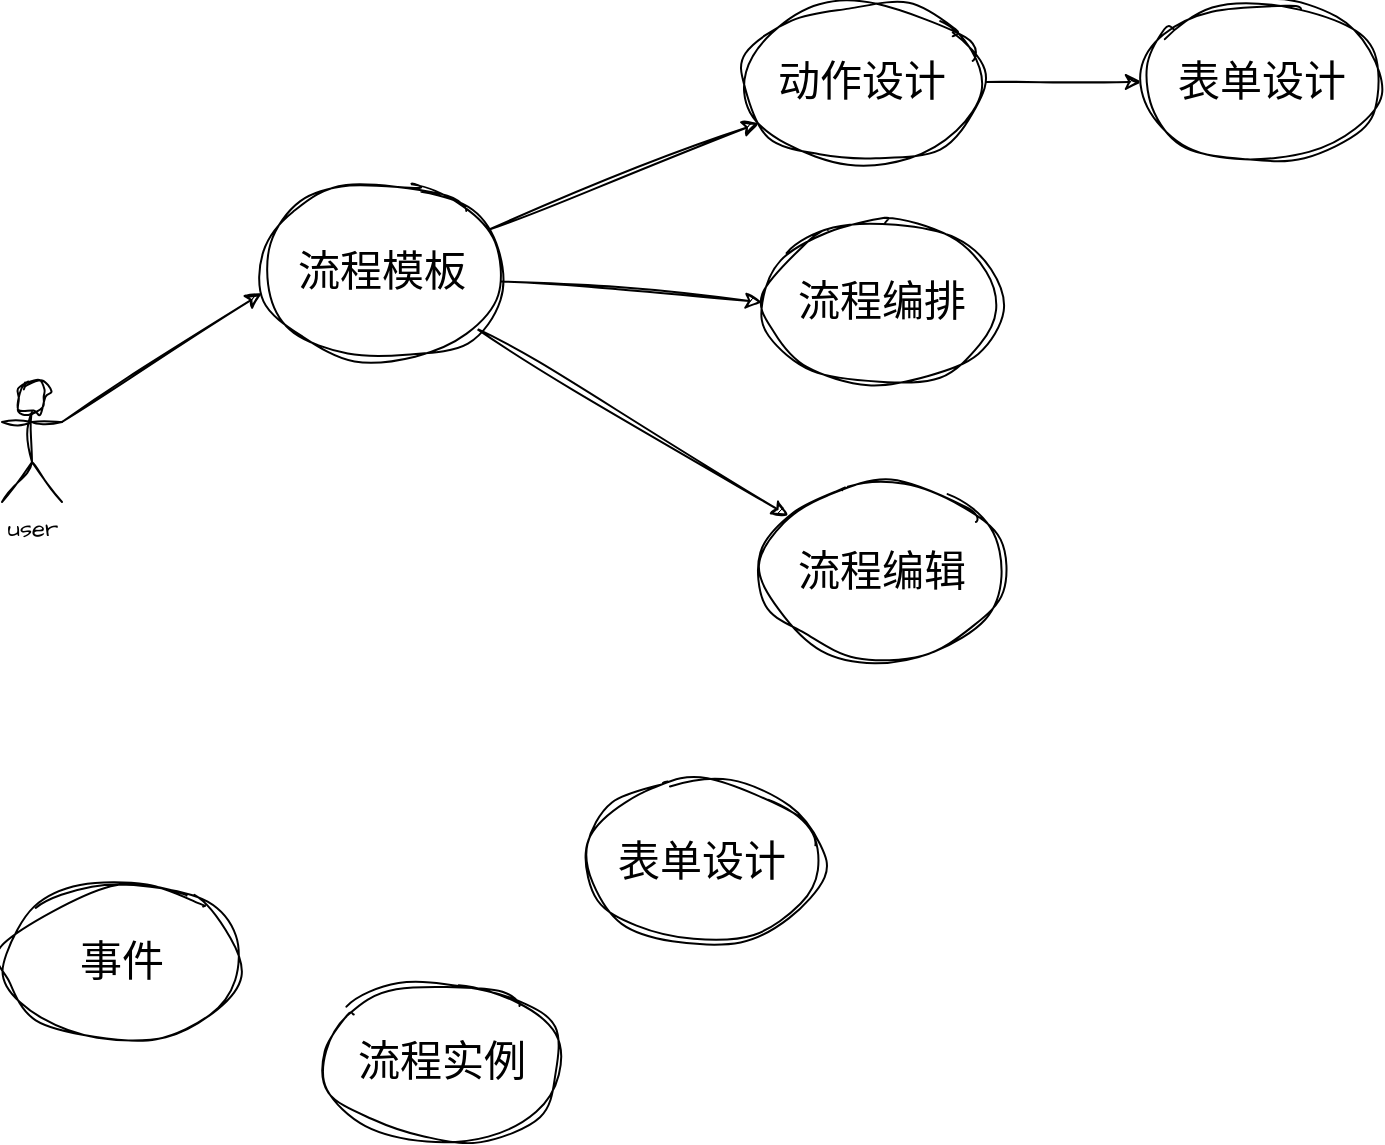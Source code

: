 <mxfile version="24.6.4" type="github">
  <diagram name="第 1 页" id="EiqTFw-xltYCKg7H38Jd">
    <mxGraphModel dx="1272" dy="695" grid="1" gridSize="10" guides="1" tooltips="1" connect="1" arrows="1" fold="1" page="1" pageScale="1" pageWidth="827" pageHeight="1169" math="0" shadow="0">
      <root>
        <mxCell id="0" />
        <mxCell id="1" parent="0" />
        <mxCell id="HZLF1IvFLTYPAJLv_PLA-14" value="" style="rounded=0;sketch=1;hachureGap=4;jiggle=2;curveFitting=1;orthogonalLoop=1;jettySize=auto;html=1;fontFamily=Architects Daughter;fontSource=https%3A%2F%2Ffonts.googleapis.com%2Fcss%3Ffamily%3DArchitects%2BDaughter;" edge="1" parent="1" source="HZLF1IvFLTYPAJLv_PLA-1" target="HZLF1IvFLTYPAJLv_PLA-4">
          <mxGeometry relative="1" as="geometry" />
        </mxCell>
        <mxCell id="HZLF1IvFLTYPAJLv_PLA-18" style="rounded=0;sketch=1;hachureGap=4;jiggle=2;curveFitting=1;orthogonalLoop=1;jettySize=auto;html=1;entryX=0;entryY=0.5;entryDx=0;entryDy=0;fontFamily=Architects Daughter;fontSource=https%3A%2F%2Ffonts.googleapis.com%2Fcss%3Ffamily%3DArchitects%2BDaughter;" edge="1" parent="1" source="HZLF1IvFLTYPAJLv_PLA-1" target="HZLF1IvFLTYPAJLv_PLA-16">
          <mxGeometry relative="1" as="geometry" />
        </mxCell>
        <mxCell id="HZLF1IvFLTYPAJLv_PLA-24" value="" style="edgeStyle=none;shape=connector;rounded=0;sketch=1;hachureGap=4;jiggle=2;curveFitting=1;orthogonalLoop=1;jettySize=auto;html=1;strokeColor=default;align=center;verticalAlign=middle;fontFamily=Architects Daughter;fontSource=https%3A%2F%2Ffonts.googleapis.com%2Fcss%3Ffamily%3DArchitects%2BDaughter;fontSize=11;fontColor=default;labelBackgroundColor=default;endArrow=classic;" edge="1" parent="1" source="HZLF1IvFLTYPAJLv_PLA-1" target="HZLF1IvFLTYPAJLv_PLA-23">
          <mxGeometry relative="1" as="geometry" />
        </mxCell>
        <mxCell id="HZLF1IvFLTYPAJLv_PLA-1" value="&lt;font style=&quot;font-size: 21px;&quot;&gt;流程模板&lt;/font&gt;" style="ellipse;whiteSpace=wrap;html=1;sketch=1;hachureGap=4;jiggle=2;curveFitting=1;fontFamily=Architects Daughter;fontSource=https%3A%2F%2Ffonts.googleapis.com%2Fcss%3Ffamily%3DArchitects%2BDaughter;" vertex="1" parent="1">
          <mxGeometry x="170" y="120" width="120" height="90" as="geometry" />
        </mxCell>
        <mxCell id="HZLF1IvFLTYPAJLv_PLA-2" value="user" style="shape=umlActor;verticalLabelPosition=bottom;verticalAlign=top;html=1;outlineConnect=0;sketch=1;hachureGap=4;jiggle=2;curveFitting=1;fontFamily=Architects Daughter;fontSource=https%3A%2F%2Ffonts.googleapis.com%2Fcss%3Ffamily%3DArchitects%2BDaughter;" vertex="1" parent="1">
          <mxGeometry x="40" y="220" width="30" height="60" as="geometry" />
        </mxCell>
        <mxCell id="HZLF1IvFLTYPAJLv_PLA-3" value="&lt;font style=&quot;font-size: 21px;&quot;&gt;事件&lt;/font&gt;" style="ellipse;whiteSpace=wrap;html=1;sketch=1;hachureGap=4;jiggle=2;curveFitting=1;fontFamily=Architects Daughter;fontSource=https%3A%2F%2Ffonts.googleapis.com%2Fcss%3Ffamily%3DArchitects%2BDaughter;" vertex="1" parent="1">
          <mxGeometry x="40" y="470" width="120" height="80" as="geometry" />
        </mxCell>
        <mxCell id="HZLF1IvFLTYPAJLv_PLA-21" value="" style="rounded=0;sketch=1;hachureGap=4;jiggle=2;curveFitting=1;orthogonalLoop=1;jettySize=auto;html=1;fontFamily=Architects Daughter;fontSource=https%3A%2F%2Ffonts.googleapis.com%2Fcss%3Ffamily%3DArchitects%2BDaughter;" edge="1" parent="1" source="HZLF1IvFLTYPAJLv_PLA-4" target="HZLF1IvFLTYPAJLv_PLA-20">
          <mxGeometry relative="1" as="geometry" />
        </mxCell>
        <mxCell id="HZLF1IvFLTYPAJLv_PLA-4" value="&lt;font style=&quot;font-size: 21px;&quot;&gt;动作设计&lt;/font&gt;" style="ellipse;whiteSpace=wrap;html=1;sketch=1;hachureGap=4;jiggle=2;curveFitting=1;fontFamily=Architects Daughter;fontSource=https%3A%2F%2Ffonts.googleapis.com%2Fcss%3Ffamily%3DArchitects%2BDaughter;" vertex="1" parent="1">
          <mxGeometry x="410" y="30" width="120" height="80" as="geometry" />
        </mxCell>
        <mxCell id="HZLF1IvFLTYPAJLv_PLA-5" value="&lt;span style=&quot;font-size: 21px;&quot;&gt;流程实例&lt;/span&gt;" style="ellipse;whiteSpace=wrap;html=1;sketch=1;hachureGap=4;jiggle=2;curveFitting=1;fontFamily=Architects Daughter;fontSource=https%3A%2F%2Ffonts.googleapis.com%2Fcss%3Ffamily%3DArchitects%2BDaughter;" vertex="1" parent="1">
          <mxGeometry x="200" y="520" width="120" height="80" as="geometry" />
        </mxCell>
        <mxCell id="HZLF1IvFLTYPAJLv_PLA-8" value="&lt;span style=&quot;font-size: 21px;&quot;&gt;表单设计&lt;/span&gt;" style="ellipse;whiteSpace=wrap;html=1;sketch=1;hachureGap=4;jiggle=2;curveFitting=1;fontFamily=Architects Daughter;fontSource=https%3A%2F%2Ffonts.googleapis.com%2Fcss%3Ffamily%3DArchitects%2BDaughter;" vertex="1" parent="1">
          <mxGeometry x="330" y="420" width="120" height="80" as="geometry" />
        </mxCell>
        <mxCell id="HZLF1IvFLTYPAJLv_PLA-16" value="&lt;font style=&quot;font-size: 21px;&quot;&gt;流程编排&lt;/font&gt;" style="ellipse;whiteSpace=wrap;html=1;sketch=1;hachureGap=4;jiggle=2;curveFitting=1;fontFamily=Architects Daughter;fontSource=https%3A%2F%2Ffonts.googleapis.com%2Fcss%3Ffamily%3DArchitects%2BDaughter;" vertex="1" parent="1">
          <mxGeometry x="420" y="140" width="120" height="80" as="geometry" />
        </mxCell>
        <mxCell id="HZLF1IvFLTYPAJLv_PLA-20" value="&lt;span style=&quot;font-size: 21px;&quot;&gt;表单设计&lt;/span&gt;" style="ellipse;whiteSpace=wrap;html=1;sketch=1;hachureGap=4;jiggle=2;curveFitting=1;fontFamily=Architects Daughter;fontSource=https%3A%2F%2Ffonts.googleapis.com%2Fcss%3Ffamily%3DArchitects%2BDaughter;" vertex="1" parent="1">
          <mxGeometry x="610" y="30" width="120" height="80" as="geometry" />
        </mxCell>
        <mxCell id="HZLF1IvFLTYPAJLv_PLA-23" value="&lt;font style=&quot;font-size: 21px;&quot;&gt;流程编辑&lt;/font&gt;" style="ellipse;whiteSpace=wrap;html=1;sketch=1;hachureGap=4;jiggle=2;curveFitting=1;fontFamily=Architects Daughter;fontSource=https%3A%2F%2Ffonts.googleapis.com%2Fcss%3Ffamily%3DArchitects%2BDaughter;" vertex="1" parent="1">
          <mxGeometry x="420" y="270" width="120" height="90" as="geometry" />
        </mxCell>
        <mxCell id="HZLF1IvFLTYPAJLv_PLA-25" style="edgeStyle=none;shape=connector;rounded=0;sketch=1;hachureGap=4;jiggle=2;curveFitting=1;orthogonalLoop=1;jettySize=auto;html=1;exitX=1;exitY=0.333;exitDx=0;exitDy=0;exitPerimeter=0;entryX=0;entryY=0.617;entryDx=0;entryDy=0;entryPerimeter=0;strokeColor=default;align=center;verticalAlign=middle;fontFamily=Architects Daughter;fontSource=https%3A%2F%2Ffonts.googleapis.com%2Fcss%3Ffamily%3DArchitects%2BDaughter;fontSize=12;fontColor=default;labelBackgroundColor=default;endArrow=classic;" edge="1" parent="1" source="HZLF1IvFLTYPAJLv_PLA-2" target="HZLF1IvFLTYPAJLv_PLA-1">
          <mxGeometry relative="1" as="geometry" />
        </mxCell>
      </root>
    </mxGraphModel>
  </diagram>
</mxfile>
